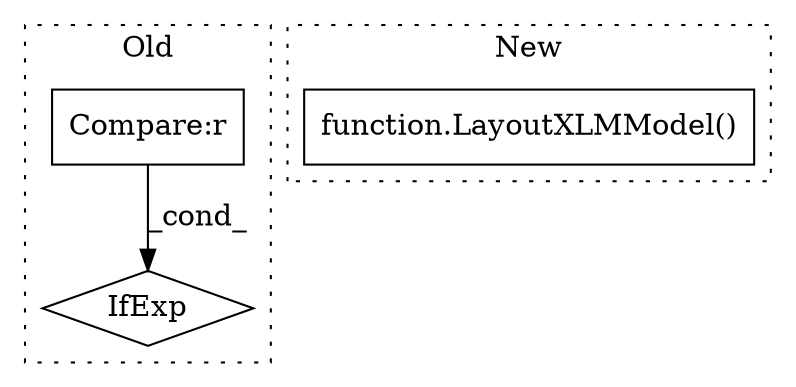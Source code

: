digraph G {
subgraph cluster0 {
1 [label="IfExp" a="51" s="38374,38397" l="4,6" shape="diamond"];
3 [label="Compare:r" a="40" s="38378" l="19" shape="box"];
label = "Old";
style="dotted";
}
subgraph cluster1 {
2 [label="function.LayoutXLMModel()" a="75" s="35469,35490" l="15,1" shape="box"];
label = "New";
style="dotted";
}
3 -> 1 [label="_cond_"];
}